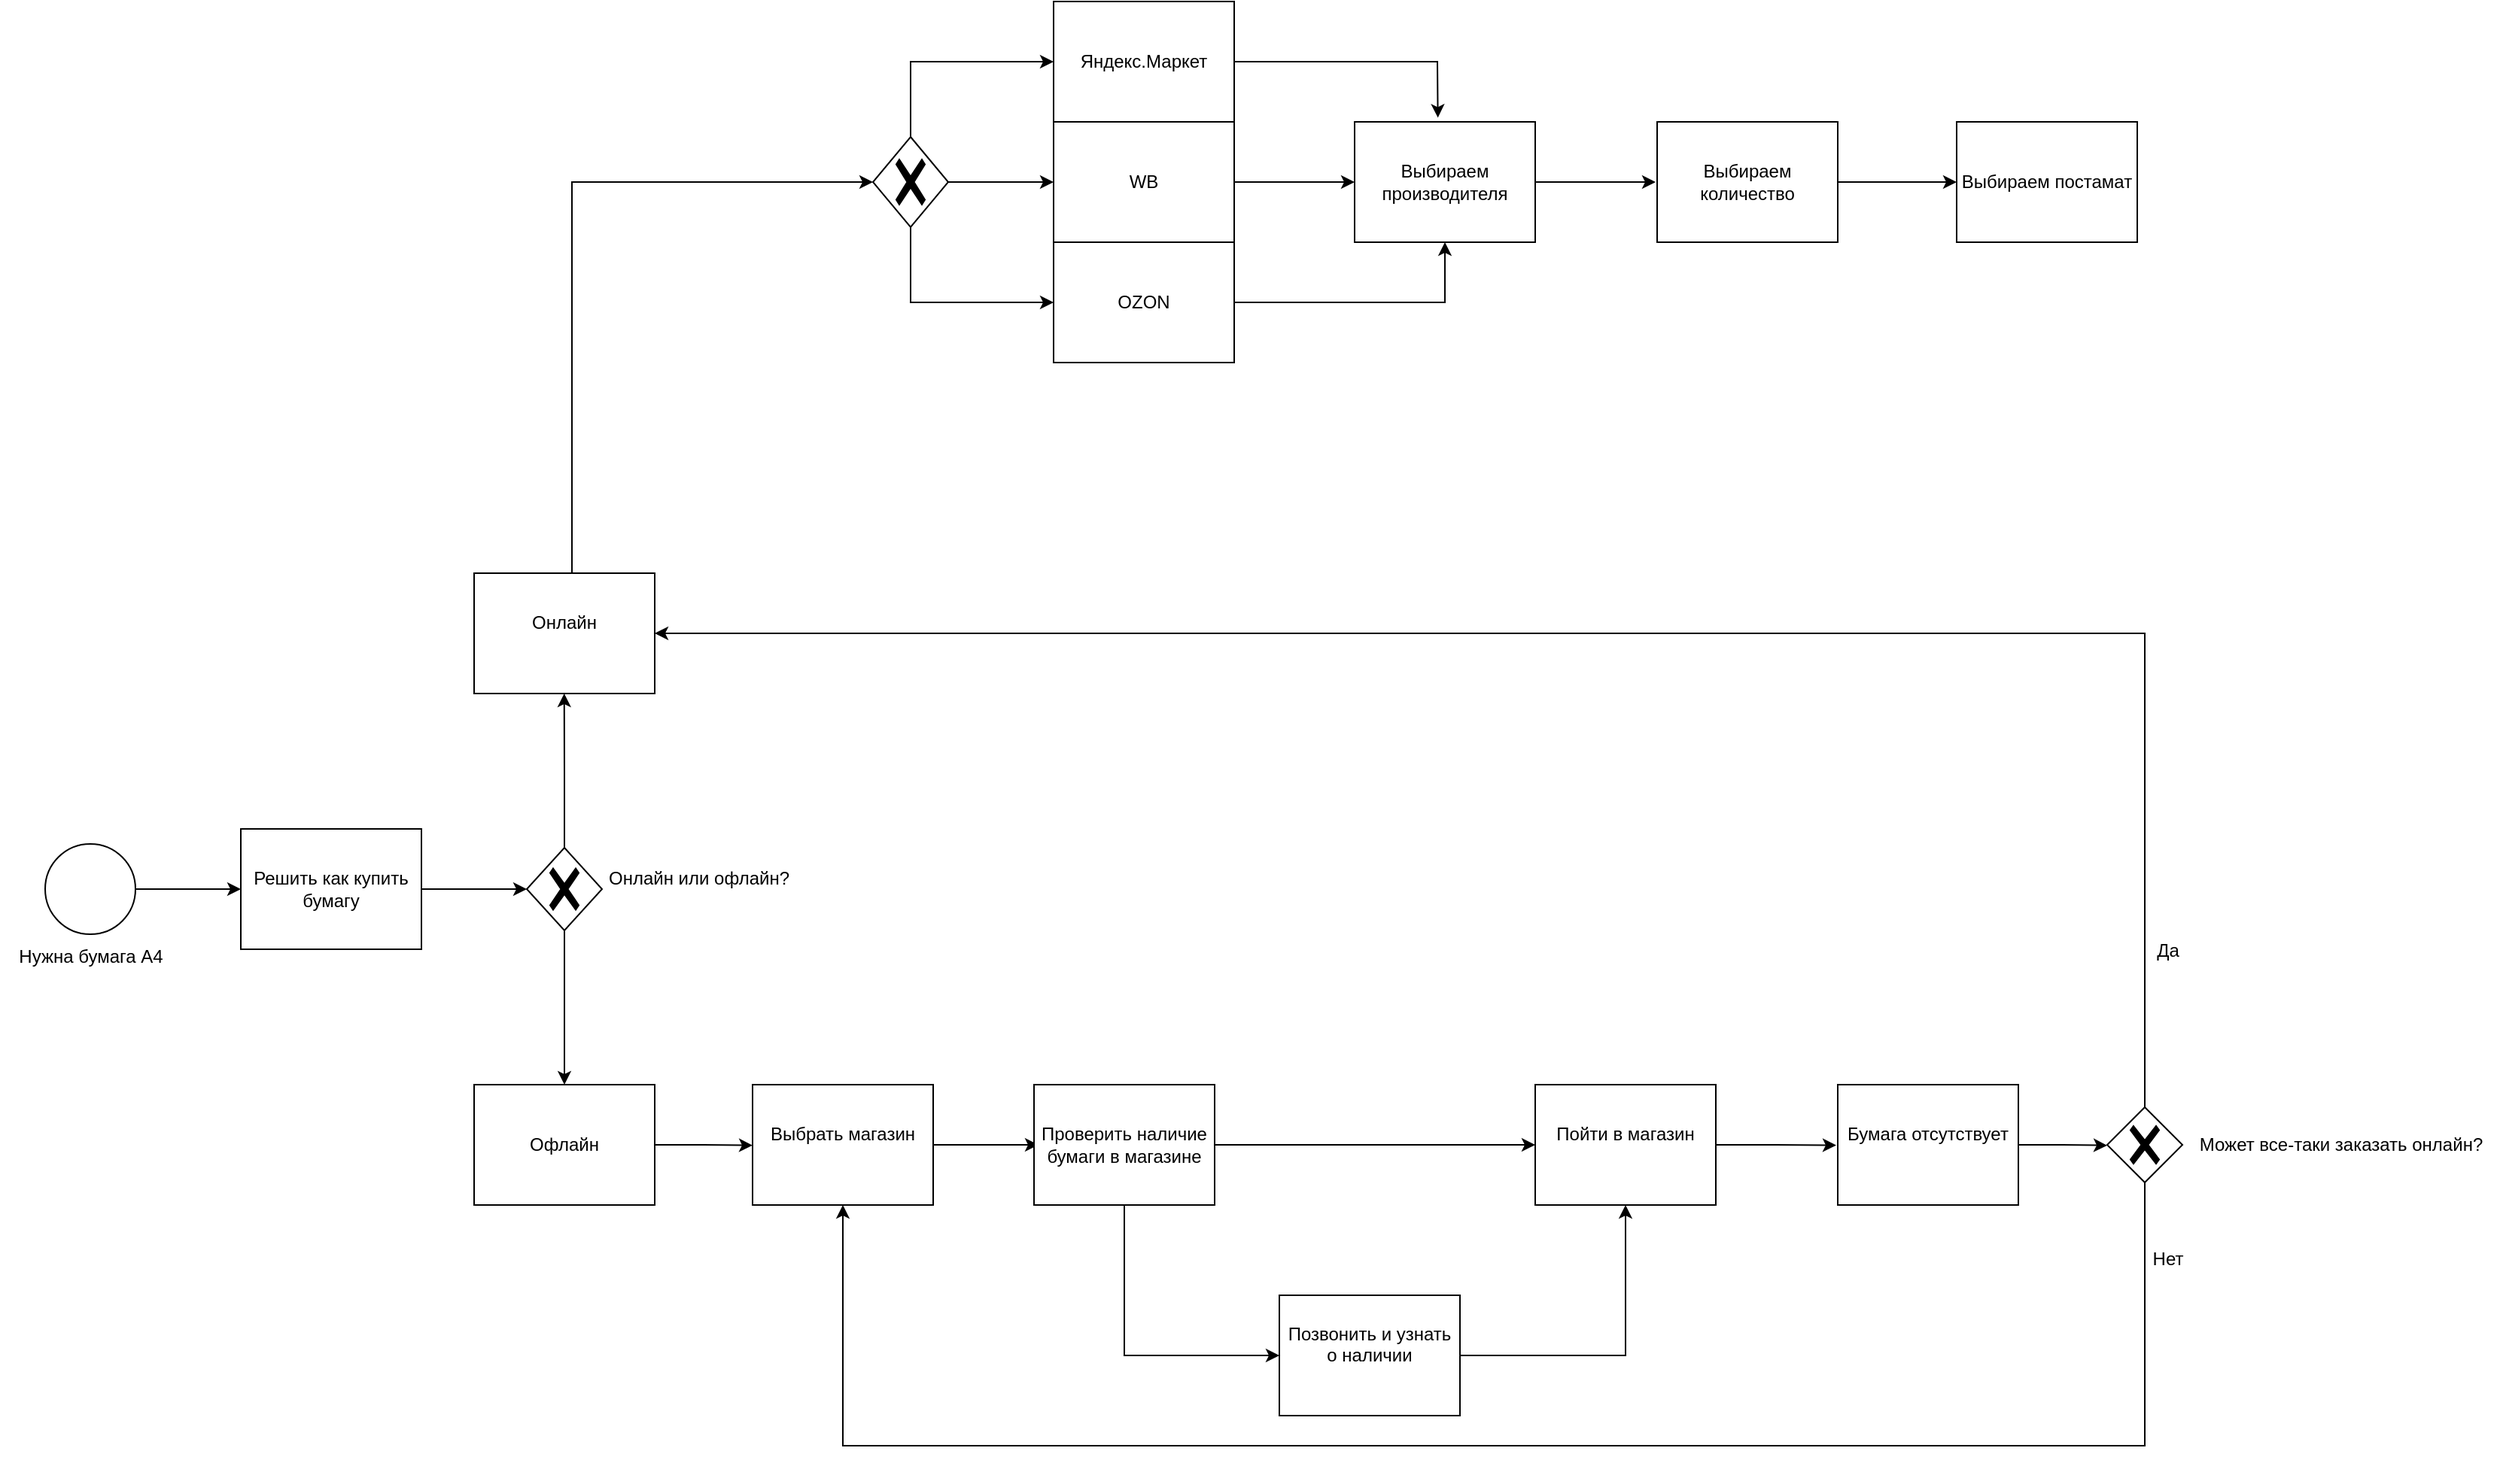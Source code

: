 <mxfile version="26.1.3">
  <diagram name="Страница — 1" id="5N9X3Y17L_XoEcSVhi0d">
    <mxGraphModel dx="1678" dy="2097" grid="1" gridSize="10" guides="1" tooltips="1" connect="1" arrows="1" fold="1" page="1" pageScale="1" pageWidth="827" pageHeight="1169" math="0" shadow="0">
      <root>
        <mxCell id="0" />
        <mxCell id="1" parent="0" />
        <mxCell id="wK_ba-2Pib_sXPPsbPto-5" style="edgeStyle=orthogonalEdgeStyle;rounded=0;orthogonalLoop=1;jettySize=auto;html=1;" parent="1" source="wK_ba-2Pib_sXPPsbPto-1" edge="1">
          <mxGeometry relative="1" as="geometry">
            <mxPoint x="180" y="270" as="targetPoint" />
          </mxGeometry>
        </mxCell>
        <mxCell id="wK_ba-2Pib_sXPPsbPto-1" value="" style="ellipse;whiteSpace=wrap;html=1;aspect=fixed;" parent="1" vertex="1">
          <mxGeometry x="50" y="240" width="60" height="60" as="geometry" />
        </mxCell>
        <mxCell id="wK_ba-2Pib_sXPPsbPto-2" value="&lt;div&gt;&lt;br&gt;&lt;/div&gt;" style="text;html=1;align=center;verticalAlign=middle;resizable=0;points=[];autosize=1;strokeColor=none;fillColor=none;" parent="1" vertex="1">
          <mxGeometry x="85" y="305" width="20" height="30" as="geometry" />
        </mxCell>
        <mxCell id="wK_ba-2Pib_sXPPsbPto-3" value="&lt;div&gt;Нужна бумага А4&lt;/div&gt;" style="text;html=1;align=center;verticalAlign=middle;resizable=0;points=[];autosize=1;strokeColor=none;fillColor=none;rounded=0;" parent="1" vertex="1">
          <mxGeometry x="20" y="300" width="120" height="30" as="geometry" />
        </mxCell>
        <mxCell id="wK_ba-2Pib_sXPPsbPto-7" style="edgeStyle=orthogonalEdgeStyle;rounded=0;orthogonalLoop=1;jettySize=auto;html=1;" parent="1" source="wK_ba-2Pib_sXPPsbPto-6" edge="1">
          <mxGeometry relative="1" as="geometry">
            <mxPoint x="370" y="270" as="targetPoint" />
          </mxGeometry>
        </mxCell>
        <mxCell id="wK_ba-2Pib_sXPPsbPto-6" value="Решить как купить бумагу" style="points=[[0.25,0,0],[0.5,0,0],[0.75,0,0],[1,0.25,0],[1,0.5,0],[1,0.75,0],[0.75,1,0],[0.5,1,0],[0.25,1,0],[0,0.75,0],[0,0.5,0],[0,0.25,0]];shape=mxgraph.bpmn.task2;whiteSpace=wrap;rectStyle=rounded;size=10;html=1;container=1;expand=0;collapsible=0;taskMarker=abstract;" parent="1" vertex="1">
          <mxGeometry x="180" y="230" width="120" height="80" as="geometry" />
        </mxCell>
        <mxCell id="FOxeAomE-UnCh2ast08M-1" style="edgeStyle=orthogonalEdgeStyle;rounded=0;orthogonalLoop=1;jettySize=auto;html=1;exitX=0.5;exitY=0;exitDx=0;exitDy=0;exitPerimeter=0;" parent="1" source="wK_ba-2Pib_sXPPsbPto-8" edge="1">
          <mxGeometry relative="1" as="geometry">
            <mxPoint x="394.857" y="140" as="targetPoint" />
          </mxGeometry>
        </mxCell>
        <mxCell id="FOxeAomE-UnCh2ast08M-2" style="edgeStyle=orthogonalEdgeStyle;rounded=0;orthogonalLoop=1;jettySize=auto;html=1;" parent="1" source="wK_ba-2Pib_sXPPsbPto-8" edge="1">
          <mxGeometry relative="1" as="geometry">
            <mxPoint x="395" y="400" as="targetPoint" />
          </mxGeometry>
        </mxCell>
        <mxCell id="wK_ba-2Pib_sXPPsbPto-8" value="" style="points=[[0.25,0.25,0],[0.5,0,0],[0.75,0.25,0],[1,0.5,0],[0.75,0.75,0],[0.5,1,0],[0.25,0.75,0],[0,0.5,0]];shape=mxgraph.bpmn.gateway2;html=1;verticalLabelPosition=bottom;labelBackgroundColor=#ffffff;verticalAlign=top;align=center;perimeter=rhombusPerimeter;outlineConnect=0;outline=none;symbol=none;gwType=exclusive;" parent="1" vertex="1">
          <mxGeometry x="370" y="242.5" width="50" height="55" as="geometry" />
        </mxCell>
        <mxCell id="wK_ba-2Pib_sXPPsbPto-9" value="Онлайн или о&lt;span style=&quot;background-color: transparent; color: light-dark(rgb(0, 0, 0), rgb(255, 255, 255));&quot;&gt;флайн?&lt;/span&gt;&lt;div&gt;&lt;div&gt;&lt;br&gt;&lt;/div&gt;&lt;/div&gt;" style="text;html=1;align=center;verticalAlign=middle;resizable=0;points=[];autosize=1;strokeColor=none;fillColor=none;" parent="1" vertex="1">
          <mxGeometry x="414" y="250" width="140" height="40" as="geometry" />
        </mxCell>
        <mxCell id="FOxeAomE-UnCh2ast08M-4" style="edgeStyle=orthogonalEdgeStyle;rounded=0;orthogonalLoop=1;jettySize=auto;html=1;exitX=1;exitY=0.5;exitDx=0;exitDy=0;exitPerimeter=0;" parent="1" source="FOxeAomE-UnCh2ast08M-3" edge="1">
          <mxGeometry relative="1" as="geometry">
            <mxPoint x="520" y="440.333" as="targetPoint" />
          </mxGeometry>
        </mxCell>
        <mxCell id="FOxeAomE-UnCh2ast08M-3" value="Офлайн" style="points=[[0.25,0,0],[0.5,0,0],[0.75,0,0],[1,0.25,0],[1,0.5,0],[1,0.75,0],[0.75,1,0],[0.5,1,0],[0.25,1,0],[0,0.75,0],[0,0.5,0],[0,0.25,0]];shape=mxgraph.bpmn.task2;whiteSpace=wrap;rectStyle=rounded;size=10;html=1;container=1;expand=0;collapsible=0;taskMarker=abstract;" parent="1" vertex="1">
          <mxGeometry x="335" y="400" width="120" height="80" as="geometry" />
        </mxCell>
        <mxCell id="FOxeAomE-UnCh2ast08M-6" style="edgeStyle=orthogonalEdgeStyle;rounded=0;orthogonalLoop=1;jettySize=auto;html=1;" parent="1" source="FOxeAomE-UnCh2ast08M-5" edge="1">
          <mxGeometry relative="1" as="geometry">
            <mxPoint x="710" y="440" as="targetPoint" />
          </mxGeometry>
        </mxCell>
        <mxCell id="FOxeAomE-UnCh2ast08M-5" value="Выбрать магазин&lt;div&gt;&lt;br&gt;&lt;/div&gt;" style="points=[[0.25,0,0],[0.5,0,0],[0.75,0,0],[1,0.25,0],[1,0.5,0],[1,0.75,0],[0.75,1,0],[0.5,1,0],[0.25,1,0],[0,0.75,0],[0,0.5,0],[0,0.25,0]];shape=mxgraph.bpmn.task2;whiteSpace=wrap;rectStyle=rounded;size=10;html=1;container=1;expand=0;collapsible=0;taskMarker=abstract;" parent="1" vertex="1">
          <mxGeometry x="520" y="400" width="120" height="80" as="geometry" />
        </mxCell>
        <mxCell id="FOxeAomE-UnCh2ast08M-8" value="Онлайн&lt;div&gt;&lt;br&gt;&lt;/div&gt;" style="points=[[0.25,0,0],[0.5,0,0],[0.75,0,0],[1,0.25,0],[1,0.5,0],[1,0.75,0],[0.75,1,0],[0.5,1,0],[0.25,1,0],[0,0.75,0],[0,0.5,0],[0,0.25,0]];shape=mxgraph.bpmn.task2;whiteSpace=wrap;rectStyle=rounded;size=10;html=1;container=1;expand=0;collapsible=0;taskMarker=abstract;" parent="1" vertex="1">
          <mxGeometry x="335" y="60" width="120" height="80" as="geometry" />
        </mxCell>
        <mxCell id="FOxeAomE-UnCh2ast08M-14" style="edgeStyle=orthogonalEdgeStyle;rounded=0;orthogonalLoop=1;jettySize=auto;html=1;exitX=1;exitY=0.5;exitDx=0;exitDy=0;exitPerimeter=0;" parent="1" source="FOxeAomE-UnCh2ast08M-9" edge="1">
          <mxGeometry relative="1" as="geometry">
            <mxPoint x="1040" y="440" as="targetPoint" />
          </mxGeometry>
        </mxCell>
        <mxCell id="FOxeAomE-UnCh2ast08M-9" value="Проверить наличие бумаги в магазине" style="points=[[0.25,0,0],[0.5,0,0],[0.75,0,0],[1,0.25,0],[1,0.5,0],[1,0.75,0],[0.75,1,0],[0.5,1,0],[0.25,1,0],[0,0.75,0],[0,0.5,0],[0,0.25,0]];shape=mxgraph.bpmn.task2;whiteSpace=wrap;rectStyle=rounded;size=10;html=1;container=1;expand=0;collapsible=0;taskMarker=abstract;isLoopSub=1;" parent="1" vertex="1">
          <mxGeometry x="707" y="400" width="120" height="80" as="geometry" />
        </mxCell>
        <mxCell id="FOxeAomE-UnCh2ast08M-12" value="" style="endArrow=classic;html=1;rounded=0;exitX=0.5;exitY=1;exitDx=0;exitDy=0;exitPerimeter=0;" parent="1" source="FOxeAomE-UnCh2ast08M-9" edge="1">
          <mxGeometry width="50" height="50" relative="1" as="geometry">
            <mxPoint x="860" y="530" as="sourcePoint" />
            <mxPoint x="870" y="580" as="targetPoint" />
            <Array as="points">
              <mxPoint x="767" y="580" />
            </Array>
          </mxGeometry>
        </mxCell>
        <mxCell id="FOxeAomE-UnCh2ast08M-13" value="Позвонить и узнать о наличии&lt;div&gt;&lt;br&gt;&lt;/div&gt;" style="points=[[0.25,0,0],[0.5,0,0],[0.75,0,0],[1,0.25,0],[1,0.5,0],[1,0.75,0],[0.75,1,0],[0.5,1,0],[0.25,1,0],[0,0.75,0],[0,0.5,0],[0,0.25,0]];shape=mxgraph.bpmn.task2;whiteSpace=wrap;rectStyle=rounded;size=10;html=1;container=1;expand=0;collapsible=0;taskMarker=abstract;" parent="1" vertex="1">
          <mxGeometry x="870" y="540" width="120" height="80" as="geometry" />
        </mxCell>
        <mxCell id="FOxeAomE-UnCh2ast08M-17" style="edgeStyle=orthogonalEdgeStyle;rounded=0;orthogonalLoop=1;jettySize=auto;html=1;exitX=1;exitY=0.5;exitDx=0;exitDy=0;exitPerimeter=0;" parent="1" source="FOxeAomE-UnCh2ast08M-15" edge="1">
          <mxGeometry relative="1" as="geometry">
            <mxPoint x="1240" y="440.273" as="targetPoint" />
          </mxGeometry>
        </mxCell>
        <mxCell id="FOxeAomE-UnCh2ast08M-15" value="Пойти в магазин&lt;div&gt;&lt;br&gt;&lt;/div&gt;" style="points=[[0.25,0,0],[0.5,0,0],[0.75,0,0],[1,0.25,0],[1,0.5,0],[1,0.75,0],[0.75,1,0],[0.5,1,0],[0.25,1,0],[0,0.75,0],[0,0.5,0],[0,0.25,0]];shape=mxgraph.bpmn.task2;whiteSpace=wrap;rectStyle=rounded;size=10;html=1;container=1;expand=0;collapsible=0;taskMarker=abstract;" parent="1" vertex="1">
          <mxGeometry x="1040" y="400" width="120" height="80" as="geometry" />
        </mxCell>
        <mxCell id="FOxeAomE-UnCh2ast08M-16" style="edgeStyle=orthogonalEdgeStyle;rounded=0;orthogonalLoop=1;jettySize=auto;html=1;exitX=1;exitY=0.5;exitDx=0;exitDy=0;exitPerimeter=0;entryX=0.5;entryY=1;entryDx=0;entryDy=0;entryPerimeter=0;" parent="1" source="FOxeAomE-UnCh2ast08M-13" target="FOxeAomE-UnCh2ast08M-15" edge="1">
          <mxGeometry relative="1" as="geometry" />
        </mxCell>
        <mxCell id="FOxeAomE-UnCh2ast08M-19" style="edgeStyle=orthogonalEdgeStyle;rounded=0;orthogonalLoop=1;jettySize=auto;html=1;exitX=1;exitY=0.5;exitDx=0;exitDy=0;exitPerimeter=0;" parent="1" source="FOxeAomE-UnCh2ast08M-18" edge="1">
          <mxGeometry relative="1" as="geometry">
            <mxPoint x="1420" y="440.385" as="targetPoint" />
          </mxGeometry>
        </mxCell>
        <mxCell id="FOxeAomE-UnCh2ast08M-18" value="Бумага отсутствует&lt;div&gt;&lt;br&gt;&lt;/div&gt;" style="points=[[0.25,0,0],[0.5,0,0],[0.75,0,0],[1,0.25,0],[1,0.5,0],[1,0.75,0],[0.75,1,0],[0.5,1,0],[0.25,1,0],[0,0.75,0],[0,0.5,0],[0,0.25,0]];shape=mxgraph.bpmn.task2;whiteSpace=wrap;rectStyle=rounded;size=10;html=1;container=1;expand=0;collapsible=0;taskMarker=abstract;" parent="1" vertex="1">
          <mxGeometry x="1241" y="400" width="120" height="80" as="geometry" />
        </mxCell>
        <mxCell id="FOxeAomE-UnCh2ast08M-20" value="" style="points=[[0.25,0.25,0],[0.5,0,0],[0.75,0.25,0],[1,0.5,0],[0.75,0.75,0],[0.5,1,0],[0.25,0.75,0],[0,0.5,0]];shape=mxgraph.bpmn.gateway2;html=1;verticalLabelPosition=bottom;labelBackgroundColor=#ffffff;verticalAlign=top;align=center;perimeter=rhombusPerimeter;outlineConnect=0;outline=none;symbol=none;gwType=exclusive;" parent="1" vertex="1">
          <mxGeometry x="1420" y="415" width="50" height="50" as="geometry" />
        </mxCell>
        <mxCell id="FOxeAomE-UnCh2ast08M-22" value="" style="endArrow=classic;html=1;rounded=0;exitX=0.5;exitY=1;exitDx=0;exitDy=0;exitPerimeter=0;entryX=0.5;entryY=1;entryDx=0;entryDy=0;entryPerimeter=0;" parent="1" source="FOxeAomE-UnCh2ast08M-20" target="FOxeAomE-UnCh2ast08M-5" edge="1">
          <mxGeometry width="50" height="50" relative="1" as="geometry">
            <mxPoint x="1440" y="530" as="sourcePoint" />
            <mxPoint x="1445" y="670" as="targetPoint" />
            <Array as="points">
              <mxPoint x="1445" y="570" />
              <mxPoint x="1445" y="640" />
              <mxPoint x="580" y="640" />
            </Array>
          </mxGeometry>
        </mxCell>
        <mxCell id="FOxeAomE-UnCh2ast08M-23" value="" style="endArrow=classic;html=1;rounded=0;exitX=0.5;exitY=0;exitDx=0;exitDy=0;exitPerimeter=0;entryX=1;entryY=0.5;entryDx=0;entryDy=0;entryPerimeter=0;" parent="1" source="FOxeAomE-UnCh2ast08M-20" target="FOxeAomE-UnCh2ast08M-8" edge="1">
          <mxGeometry width="50" height="50" relative="1" as="geometry">
            <mxPoint x="1410" y="370" as="sourcePoint" />
            <mxPoint x="1460" y="320" as="targetPoint" />
            <Array as="points">
              <mxPoint x="1445" y="100" />
            </Array>
          </mxGeometry>
        </mxCell>
        <mxCell id="FOxeAomE-UnCh2ast08M-24" value="Может все-таки заказать онлайн?" style="text;html=1;align=center;verticalAlign=middle;resizable=0;points=[];autosize=1;strokeColor=none;fillColor=none;" parent="1" vertex="1">
          <mxGeometry x="1470" y="425" width="210" height="30" as="geometry" />
        </mxCell>
        <mxCell id="FOxeAomE-UnCh2ast08M-25" value="Нет&lt;div&gt;&lt;br&gt;&lt;/div&gt;" style="text;html=1;align=center;verticalAlign=middle;resizable=0;points=[];autosize=1;strokeColor=none;fillColor=none;" parent="1" vertex="1">
          <mxGeometry x="1440" y="503" width="40" height="40" as="geometry" />
        </mxCell>
        <mxCell id="FOxeAomE-UnCh2ast08M-26" value="Да&lt;div&gt;&lt;br&gt;&lt;/div&gt;" style="text;html=1;align=center;verticalAlign=middle;resizable=0;points=[];autosize=1;strokeColor=none;fillColor=none;" parent="1" vertex="1">
          <mxGeometry x="1440" y="297.5" width="40" height="40" as="geometry" />
        </mxCell>
        <mxCell id="FOxeAomE-UnCh2ast08M-29" value="" style="endArrow=classic;html=1;rounded=0;" parent="1" edge="1">
          <mxGeometry width="50" height="50" relative="1" as="geometry">
            <mxPoint x="400" y="60" as="sourcePoint" />
            <mxPoint x="600" y="-200" as="targetPoint" />
            <Array as="points">
              <mxPoint x="400" y="-200" />
            </Array>
          </mxGeometry>
        </mxCell>
        <mxCell id="FOxeAomE-UnCh2ast08M-31" style="edgeStyle=orthogonalEdgeStyle;rounded=0;orthogonalLoop=1;jettySize=auto;html=1;" parent="1" source="FOxeAomE-UnCh2ast08M-30" edge="1">
          <mxGeometry relative="1" as="geometry">
            <mxPoint x="720" y="-200" as="targetPoint" />
          </mxGeometry>
        </mxCell>
        <mxCell id="FOxeAomE-UnCh2ast08M-30" value="" style="points=[[0.25,0.25,0],[0.5,0,0],[0.75,0.25,0],[1,0.5,0],[0.75,0.75,0],[0.5,1,0],[0.25,0.75,0],[0,0.5,0]];shape=mxgraph.bpmn.gateway2;html=1;verticalLabelPosition=bottom;labelBackgroundColor=#ffffff;verticalAlign=top;align=center;perimeter=rhombusPerimeter;outlineConnect=0;outline=none;symbol=none;gwType=exclusive;" parent="1" vertex="1">
          <mxGeometry x="600" y="-230" width="50" height="60" as="geometry" />
        </mxCell>
        <mxCell id="FOxeAomE-UnCh2ast08M-33" value="" style="endArrow=classic;html=1;rounded=0;exitX=0.5;exitY=0;exitDx=0;exitDy=0;exitPerimeter=0;" parent="1" source="FOxeAomE-UnCh2ast08M-30" edge="1">
          <mxGeometry width="50" height="50" relative="1" as="geometry">
            <mxPoint x="620" y="-230" as="sourcePoint" />
            <mxPoint x="720" y="-280" as="targetPoint" />
            <Array as="points">
              <mxPoint x="625" y="-280" />
            </Array>
          </mxGeometry>
        </mxCell>
        <mxCell id="gzaS7XNjRrWvbMyhiYDA-1" value="" style="endArrow=classic;html=1;rounded=0;exitX=0.5;exitY=1;exitDx=0;exitDy=0;exitPerimeter=0;" parent="1" source="FOxeAomE-UnCh2ast08M-30" edge="1">
          <mxGeometry width="50" height="50" relative="1" as="geometry">
            <mxPoint x="670" y="-70" as="sourcePoint" />
            <mxPoint x="720" y="-120" as="targetPoint" />
            <Array as="points">
              <mxPoint x="625" y="-120" />
            </Array>
          </mxGeometry>
        </mxCell>
        <mxCell id="gzaS7XNjRrWvbMyhiYDA-2" value="OZON" style="points=[[0.25,0,0],[0.5,0,0],[0.75,0,0],[1,0.25,0],[1,0.5,0],[1,0.75,0],[0.75,1,0],[0.5,1,0],[0.25,1,0],[0,0.75,0],[0,0.5,0],[0,0.25,0]];shape=mxgraph.bpmn.task2;whiteSpace=wrap;rectStyle=rounded;size=10;html=1;container=1;expand=0;collapsible=0;taskMarker=abstract;" parent="1" vertex="1">
          <mxGeometry x="720" y="-160" width="120" height="80" as="geometry" />
        </mxCell>
        <mxCell id="gzaS7XNjRrWvbMyhiYDA-3" value="WB" style="points=[[0.25,0,0],[0.5,0,0],[0.75,0,0],[1,0.25,0],[1,0.5,0],[1,0.75,0],[0.75,1,0],[0.5,1,0],[0.25,1,0],[0,0.75,0],[0,0.5,0],[0,0.25,0]];shape=mxgraph.bpmn.task2;whiteSpace=wrap;rectStyle=rounded;size=10;html=1;container=1;expand=0;collapsible=0;taskMarker=abstract;" parent="1" vertex="1">
          <mxGeometry x="720" y="-240" width="120" height="80" as="geometry" />
        </mxCell>
        <mxCell id="gzaS7XNjRrWvbMyhiYDA-4" value="Яндекс.Маркет" style="points=[[0.25,0,0],[0.5,0,0],[0.75,0,0],[1,0.25,0],[1,0.5,0],[1,0.75,0],[0.75,1,0],[0.5,1,0],[0.25,1,0],[0,0.75,0],[0,0.5,0],[0,0.25,0]];shape=mxgraph.bpmn.task2;whiteSpace=wrap;rectStyle=rounded;size=10;html=1;container=1;expand=0;collapsible=0;taskMarker=abstract;" parent="1" vertex="1">
          <mxGeometry x="720" y="-320" width="120" height="80" as="geometry" />
        </mxCell>
        <mxCell id="gzaS7XNjRrWvbMyhiYDA-6" value="" style="endArrow=classic;html=1;rounded=0;entryX=0.461;entryY=-0.035;entryDx=0;entryDy=0;entryPerimeter=0;" parent="1" target="gzaS7XNjRrWvbMyhiYDA-9" edge="1">
          <mxGeometry width="50" height="50" relative="1" as="geometry">
            <mxPoint x="840" y="-280" as="sourcePoint" />
            <mxPoint x="890" y="-330" as="targetPoint" />
            <Array as="points">
              <mxPoint x="975" y="-280" />
            </Array>
          </mxGeometry>
        </mxCell>
        <mxCell id="gzaS7XNjRrWvbMyhiYDA-7" value="" style="endArrow=classic;html=1;rounded=0;entryX=0.5;entryY=1;entryDx=0;entryDy=0;entryPerimeter=0;" parent="1" target="gzaS7XNjRrWvbMyhiYDA-9" edge="1">
          <mxGeometry width="50" height="50" relative="1" as="geometry">
            <mxPoint x="840" y="-120" as="sourcePoint" />
            <mxPoint x="890" y="-170" as="targetPoint" />
            <Array as="points">
              <mxPoint x="980" y="-120" />
            </Array>
          </mxGeometry>
        </mxCell>
        <mxCell id="gzaS7XNjRrWvbMyhiYDA-8" value="" style="endArrow=classic;html=1;rounded=0;" parent="1" edge="1">
          <mxGeometry width="50" height="50" relative="1" as="geometry">
            <mxPoint x="840" y="-200" as="sourcePoint" />
            <mxPoint x="920" y="-200" as="targetPoint" />
          </mxGeometry>
        </mxCell>
        <mxCell id="gzaS7XNjRrWvbMyhiYDA-10" style="edgeStyle=orthogonalEdgeStyle;rounded=0;orthogonalLoop=1;jettySize=auto;html=1;" parent="1" source="gzaS7XNjRrWvbMyhiYDA-9" edge="1">
          <mxGeometry relative="1" as="geometry">
            <mxPoint x="1120" y="-200" as="targetPoint" />
          </mxGeometry>
        </mxCell>
        <mxCell id="gzaS7XNjRrWvbMyhiYDA-9" value="Выбираем производителя" style="points=[[0.25,0,0],[0.5,0,0],[0.75,0,0],[1,0.25,0],[1,0.5,0],[1,0.75,0],[0.75,1,0],[0.5,1,0],[0.25,1,0],[0,0.75,0],[0,0.5,0],[0,0.25,0]];shape=mxgraph.bpmn.task2;whiteSpace=wrap;rectStyle=rounded;size=10;html=1;container=1;expand=0;collapsible=0;taskMarker=abstract;" parent="1" vertex="1">
          <mxGeometry x="920" y="-240" width="120" height="80" as="geometry" />
        </mxCell>
        <mxCell id="gzaS7XNjRrWvbMyhiYDA-12" style="edgeStyle=orthogonalEdgeStyle;rounded=0;orthogonalLoop=1;jettySize=auto;html=1;" parent="1" source="gzaS7XNjRrWvbMyhiYDA-11" edge="1">
          <mxGeometry relative="1" as="geometry">
            <mxPoint x="1320" y="-200" as="targetPoint" />
          </mxGeometry>
        </mxCell>
        <mxCell id="gzaS7XNjRrWvbMyhiYDA-11" value="Выбираем количество" style="points=[[0.25,0,0],[0.5,0,0],[0.75,0,0],[1,0.25,0],[1,0.5,0],[1,0.75,0],[0.75,1,0],[0.5,1,0],[0.25,1,0],[0,0.75,0],[0,0.5,0],[0,0.25,0]];shape=mxgraph.bpmn.task2;whiteSpace=wrap;rectStyle=rounded;size=10;html=1;container=1;expand=0;collapsible=0;taskMarker=abstract;" parent="1" vertex="1">
          <mxGeometry x="1121" y="-240" width="120" height="80" as="geometry" />
        </mxCell>
        <mxCell id="gzaS7XNjRrWvbMyhiYDA-13" value="Выбираем постамат" style="points=[[0.25,0,0],[0.5,0,0],[0.75,0,0],[1,0.25,0],[1,0.5,0],[1,0.75,0],[0.75,1,0],[0.5,1,0],[0.25,1,0],[0,0.75,0],[0,0.5,0],[0,0.25,0]];shape=mxgraph.bpmn.task2;whiteSpace=wrap;rectStyle=rounded;size=10;html=1;container=1;expand=0;collapsible=0;taskMarker=abstract;" parent="1" vertex="1">
          <mxGeometry x="1320" y="-240" width="120" height="80" as="geometry" />
        </mxCell>
      </root>
    </mxGraphModel>
  </diagram>
</mxfile>
